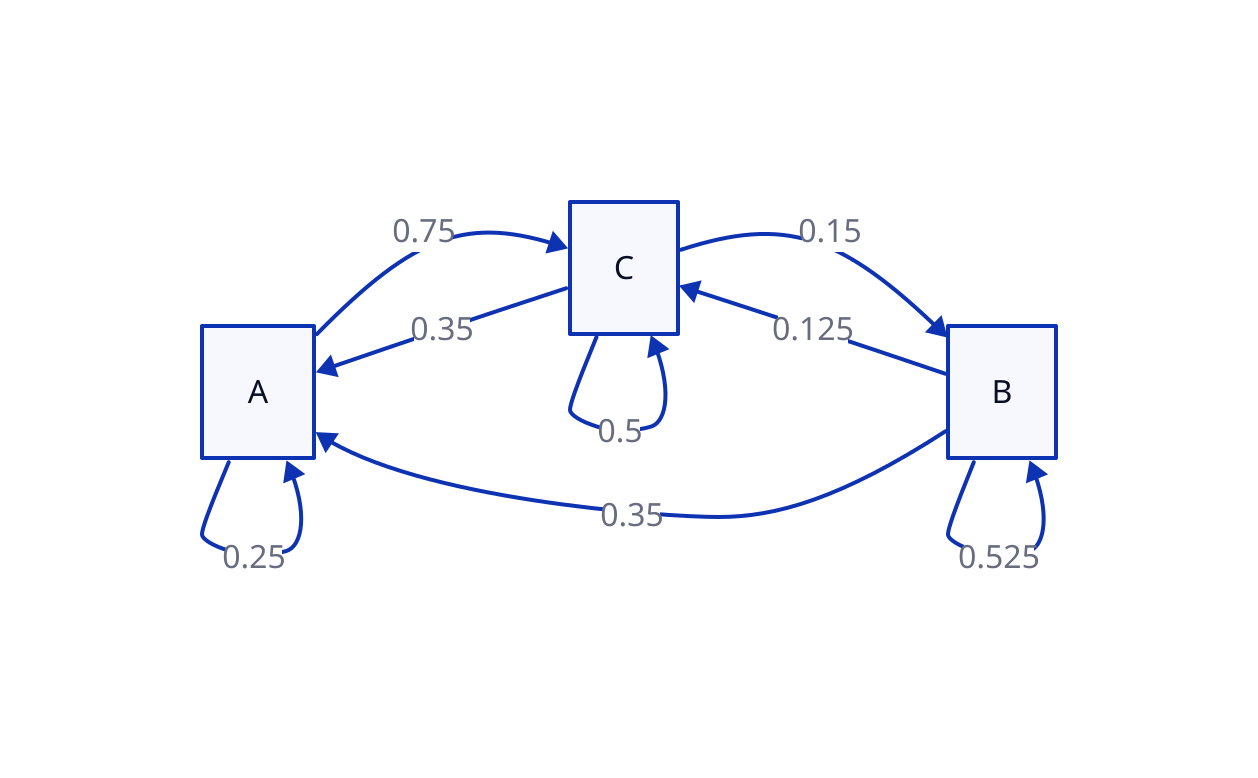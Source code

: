 direction: right

S0: A
S1: B
S2: C

S0 -> S0: 0.25
S0 -> S2: 0.75

S1 -> S2: 0.125
S1 -> S0: 0.35
S1 -> S1: 0.525

S2 -> S0: 0.35
S2 -> S1: 0.15
S2 -> S2: 0.5
